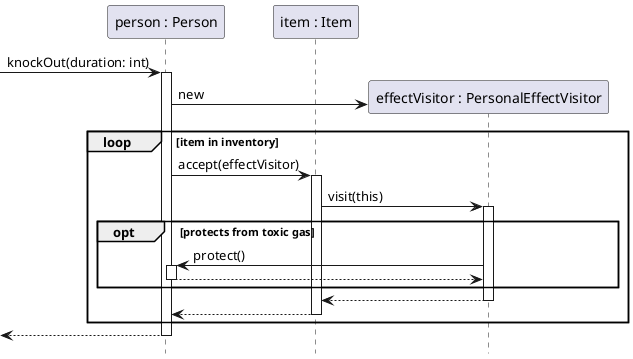 @startuml toxic-room

hide footbox

participant "person : Person" as p
participant "item : Item" as i

[-> p++: knockOut(duration: int)
create "effectVisitor : PersonalEffectVisitor" as ev
p -> ev : new 
loop item in inventory
	p -> i ++: accept(effectVisitor)
	i -> ev ++: visit(this)
	opt protects from toxic gas
		ev -> p ++: protect()
		p --> ev --
	end
	ev --> i --
	i --> p --
end

[<-- p --

@enduml